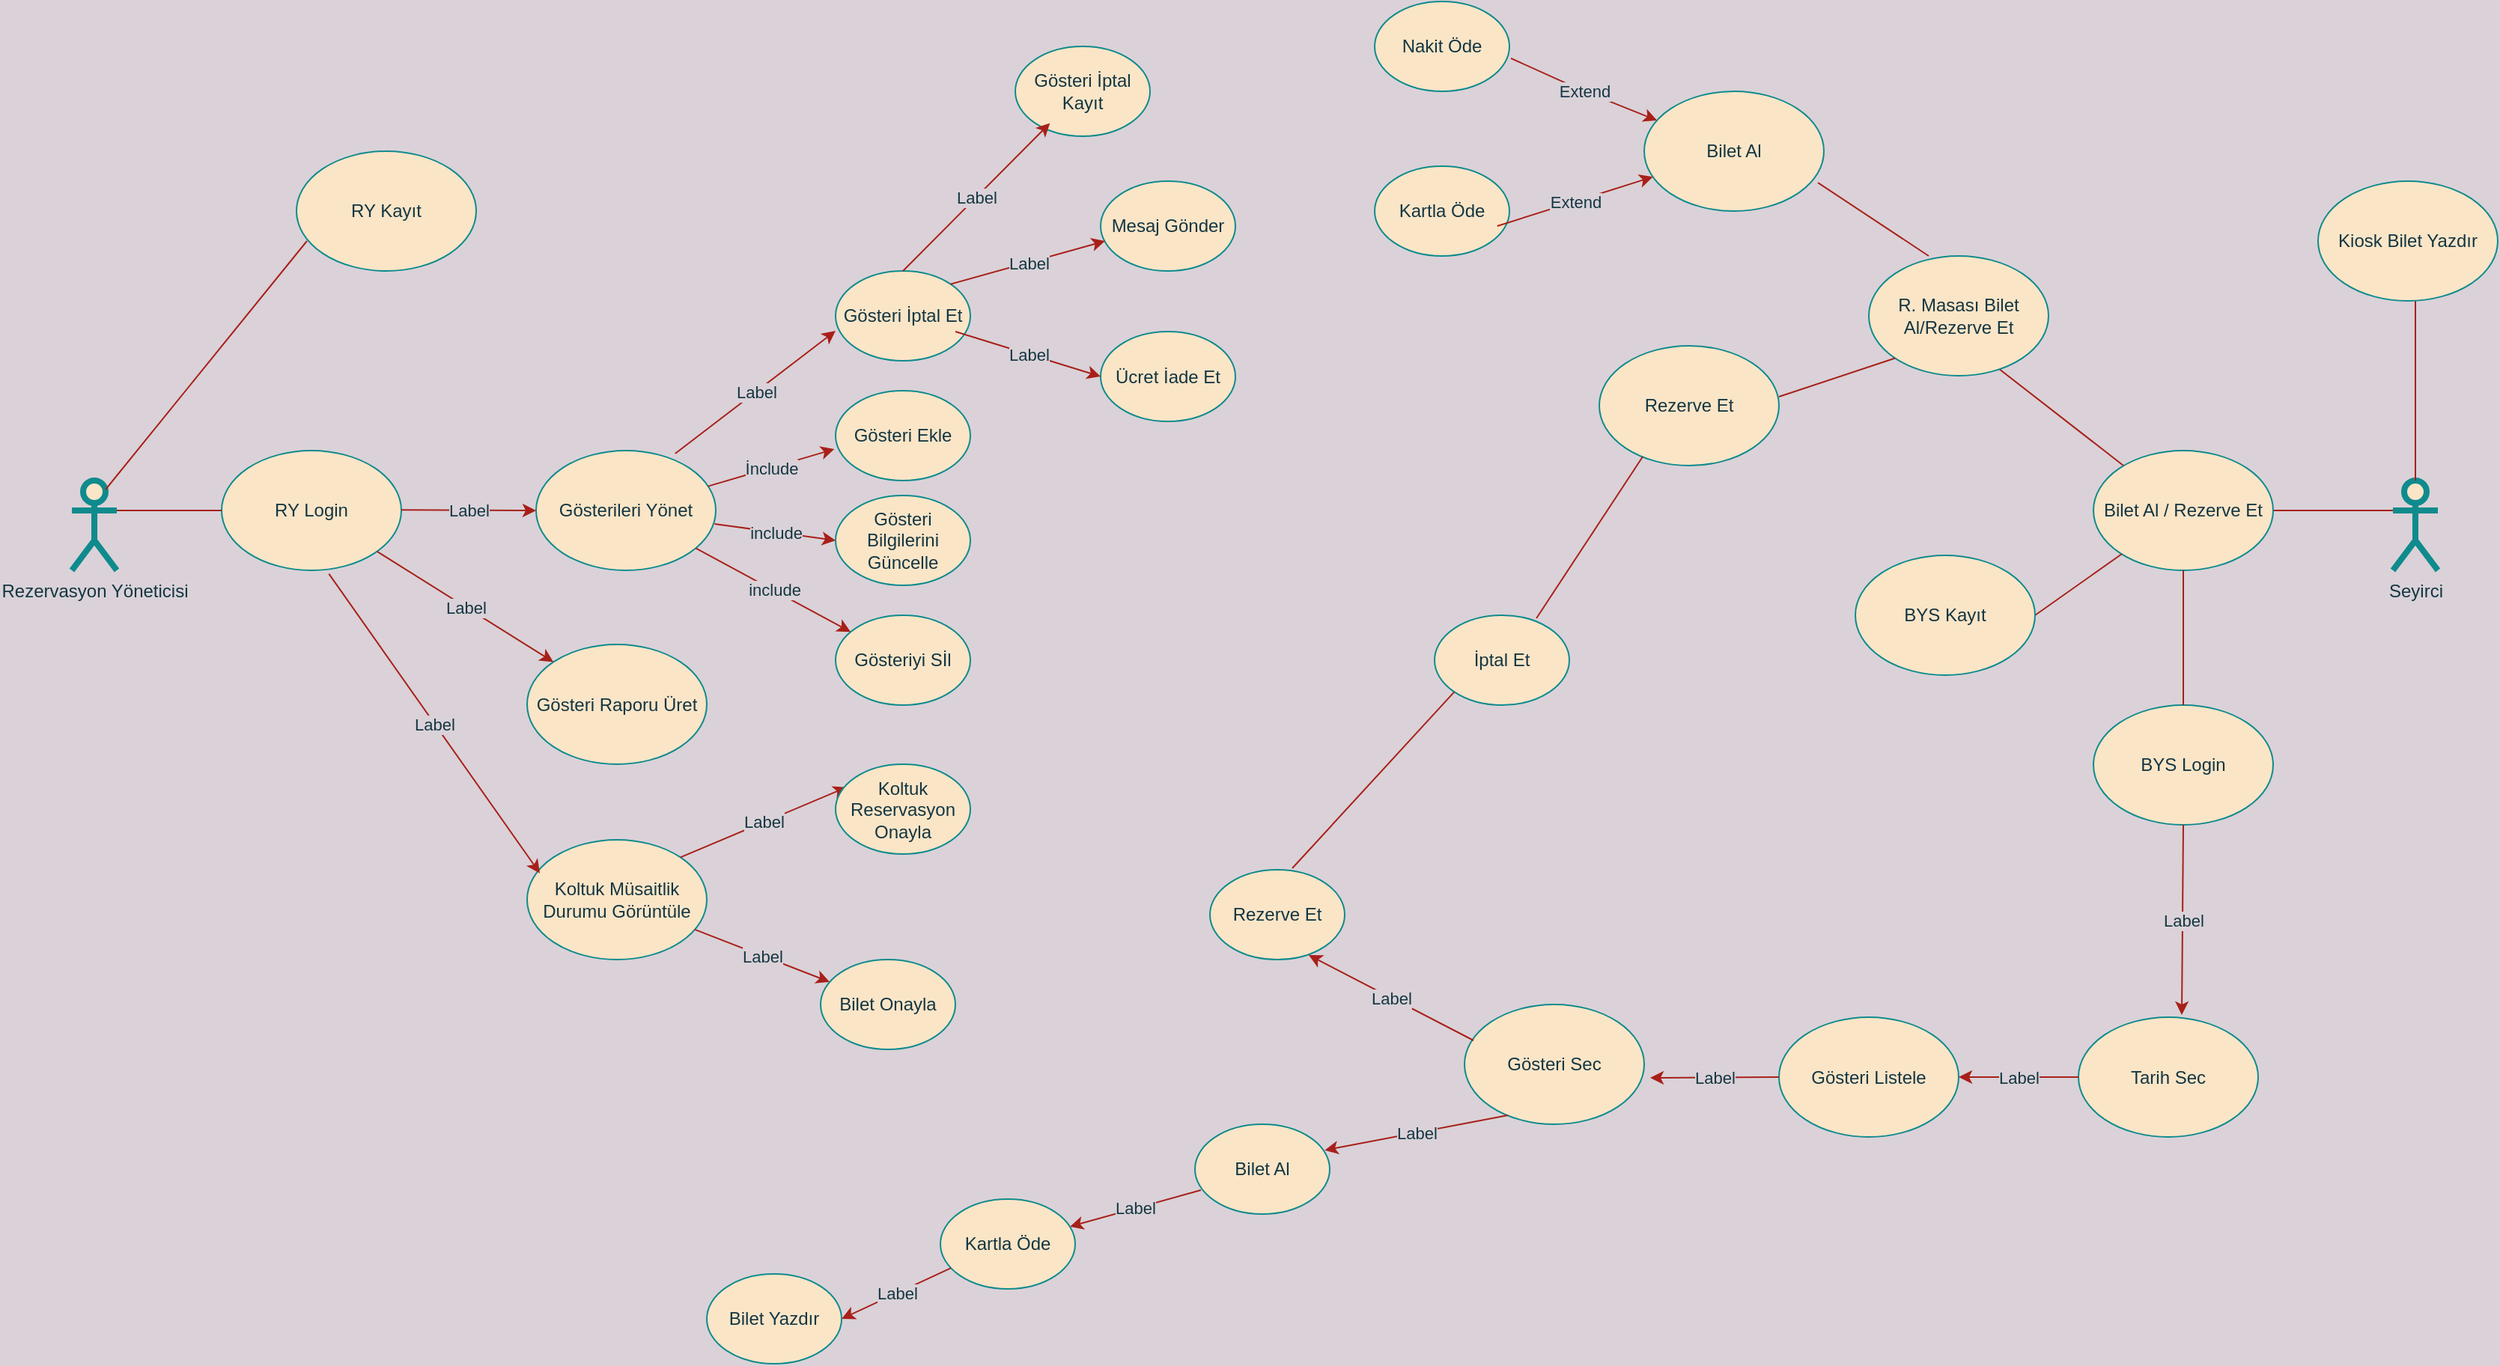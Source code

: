 <mxfile version="13.10.9" type="github">
  <diagram id="5KP6Ix1Ujum4DQlMS5nm" name="Page-1">
    <mxGraphModel dx="1422" dy="763" grid="1" gridSize="10" guides="1" tooltips="1" connect="1" arrows="1" fold="1" page="1" pageScale="1" pageWidth="827" pageHeight="1169" background="#DAD2D8" math="0" shadow="0">
      <root>
        <mxCell id="0" />
        <mxCell id="1" parent="0" />
        <mxCell id="PZJnfvKLTV9S15hEJAEC-1" value="&lt;div&gt;Rezervasyon Yöneticisi&lt;/div&gt;&lt;div&gt;&lt;br&gt;&lt;/div&gt;" style="shape=umlActor;verticalLabelPosition=bottom;verticalAlign=top;html=1;outlineConnect=0;strokeWidth=4;fillColor=#FAE5C7;strokeColor=#0F8B8D;fontColor=#143642;" parent="1" vertex="1">
          <mxGeometry x="50" y="380" width="30" height="60" as="geometry" />
        </mxCell>
        <mxCell id="PZJnfvKLTV9S15hEJAEC-5" value="RY Kayıt" style="ellipse;whiteSpace=wrap;html=1;fillColor=#FAE5C7;strokeColor=#0F8B8D;fontColor=#143642;" parent="1" vertex="1">
          <mxGeometry x="200" y="160" width="120" height="80" as="geometry" />
        </mxCell>
        <mxCell id="PZJnfvKLTV9S15hEJAEC-6" value="RY Login" style="ellipse;whiteSpace=wrap;html=1;fillColor=#FAE5C7;strokeColor=#0F8B8D;fontColor=#143642;" parent="1" vertex="1">
          <mxGeometry x="150" y="360" width="120" height="80" as="geometry" />
        </mxCell>
        <mxCell id="PZJnfvKLTV9S15hEJAEC-7" value="" style="endArrow=none;html=1;entryX=0.058;entryY=0.75;entryDx=0;entryDy=0;entryPerimeter=0;exitX=0.75;exitY=0.1;exitDx=0;exitDy=0;exitPerimeter=0;labelBackgroundColor=#DAD2D8;strokeColor=#A8201A;fontColor=#143642;" parent="1" source="PZJnfvKLTV9S15hEJAEC-1" target="PZJnfvKLTV9S15hEJAEC-5" edge="1">
          <mxGeometry width="50" height="50" relative="1" as="geometry">
            <mxPoint x="90" y="380" as="sourcePoint" />
            <mxPoint x="140" y="330" as="targetPoint" />
          </mxGeometry>
        </mxCell>
        <mxCell id="PZJnfvKLTV9S15hEJAEC-10" value="Gösterileri Yönet" style="ellipse;whiteSpace=wrap;html=1;fillColor=#FAE5C7;strokeColor=#0F8B8D;fontColor=#143642;" parent="1" vertex="1">
          <mxGeometry x="360" y="360" width="120" height="80" as="geometry" />
        </mxCell>
        <mxCell id="PZJnfvKLTV9S15hEJAEC-12" value="Gösteri Ekle" style="ellipse;whiteSpace=wrap;html=1;fillColor=#FAE5C7;strokeColor=#0F8B8D;fontColor=#143642;" parent="1" vertex="1">
          <mxGeometry x="560" y="320" width="90" height="60" as="geometry" />
        </mxCell>
        <mxCell id="PZJnfvKLTV9S15hEJAEC-13" value="Gösteri Bilgilerini Güncelle" style="ellipse;whiteSpace=wrap;html=1;fillColor=#FAE5C7;strokeColor=#0F8B8D;fontColor=#143642;" parent="1" vertex="1">
          <mxGeometry x="560" y="390" width="90" height="60" as="geometry" />
        </mxCell>
        <mxCell id="PZJnfvKLTV9S15hEJAEC-14" value="Gösteriyi Sİl" style="ellipse;whiteSpace=wrap;html=1;fillColor=#FAE5C7;strokeColor=#0F8B8D;fontColor=#143642;" parent="1" vertex="1">
          <mxGeometry x="560" y="470" width="90" height="60" as="geometry" />
        </mxCell>
        <mxCell id="PZJnfvKLTV9S15hEJAEC-19" value="Gösteri Raporu Üret" style="ellipse;whiteSpace=wrap;html=1;fillColor=#FAE5C7;strokeColor=#0F8B8D;fontColor=#143642;" parent="1" vertex="1">
          <mxGeometry x="354" y="489.5" width="120" height="80" as="geometry" />
        </mxCell>
        <mxCell id="VGsMBg79oWYqIB5AP5ty-1" value="Koltuk Müsaitlik Durumu Görüntüle" style="ellipse;whiteSpace=wrap;html=1;fillColor=#FAE5C7;strokeColor=#0F8B8D;fontColor=#143642;" parent="1" vertex="1">
          <mxGeometry x="354" y="620" width="120" height="80" as="geometry" />
        </mxCell>
        <mxCell id="VGsMBg79oWYqIB5AP5ty-5" value="Bilet Onayla" style="ellipse;whiteSpace=wrap;html=1;fillColor=#FAE5C7;strokeColor=#0F8B8D;fontColor=#143642;" parent="1" vertex="1">
          <mxGeometry x="550" y="700" width="90" height="60" as="geometry" />
        </mxCell>
        <mxCell id="VGsMBg79oWYqIB5AP5ty-14" value="" style="endArrow=classic;html=1;labelBackgroundColor=#DAD2D8;strokeColor=#A8201A;fontColor=#143642;" parent="1" source="PZJnfvKLTV9S15hEJAEC-10" target="PZJnfvKLTV9S15hEJAEC-14" edge="1">
          <mxGeometry relative="1" as="geometry">
            <mxPoint x="310" y="510" as="sourcePoint" />
            <mxPoint x="410" y="510" as="targetPoint" />
          </mxGeometry>
        </mxCell>
        <mxCell id="VGsMBg79oWYqIB5AP5ty-15" value="include" style="edgeLabel;resizable=0;html=1;align=center;verticalAlign=middle;labelBackgroundColor=#DAD2D8;fontColor=#143642;" parent="VGsMBg79oWYqIB5AP5ty-14" connectable="0" vertex="1">
          <mxGeometry relative="1" as="geometry" />
        </mxCell>
        <mxCell id="VGsMBg79oWYqIB5AP5ty-16" value="" style="endArrow=classic;html=1;entryX=0;entryY=0.5;entryDx=0;entryDy=0;exitX=0.993;exitY=0.612;exitDx=0;exitDy=0;exitPerimeter=0;labelBackgroundColor=#DAD2D8;strokeColor=#A8201A;fontColor=#143642;" parent="1" source="PZJnfvKLTV9S15hEJAEC-10" target="PZJnfvKLTV9S15hEJAEC-13" edge="1">
          <mxGeometry relative="1" as="geometry">
            <mxPoint x="310" y="420" as="sourcePoint" />
            <mxPoint x="410" y="420" as="targetPoint" />
          </mxGeometry>
        </mxCell>
        <mxCell id="VGsMBg79oWYqIB5AP5ty-17" value="include" style="edgeLabel;resizable=0;html=1;align=center;verticalAlign=middle;labelBackgroundColor=#DAD2D8;fontColor=#143642;" parent="VGsMBg79oWYqIB5AP5ty-16" connectable="0" vertex="1">
          <mxGeometry relative="1" as="geometry" />
        </mxCell>
        <mxCell id="VGsMBg79oWYqIB5AP5ty-18" value="" style="endArrow=classic;html=1;entryX=-0.009;entryY=0.65;entryDx=0;entryDy=0;entryPerimeter=0;labelBackgroundColor=#DAD2D8;strokeColor=#A8201A;fontColor=#143642;" parent="1" source="PZJnfvKLTV9S15hEJAEC-10" target="PZJnfvKLTV9S15hEJAEC-12" edge="1">
          <mxGeometry relative="1" as="geometry">
            <mxPoint x="320" y="370" as="sourcePoint" />
            <mxPoint x="420" y="370" as="targetPoint" />
          </mxGeometry>
        </mxCell>
        <mxCell id="VGsMBg79oWYqIB5AP5ty-19" value="İnclude" style="edgeLabel;resizable=0;html=1;align=center;verticalAlign=middle;labelBackgroundColor=#DAD2D8;fontColor=#143642;" parent="VGsMBg79oWYqIB5AP5ty-18" connectable="0" vertex="1">
          <mxGeometry relative="1" as="geometry" />
        </mxCell>
        <mxCell id="VGsMBg79oWYqIB5AP5ty-22" value="" style="endArrow=classic;html=1;labelBackgroundColor=#DAD2D8;strokeColor=#A8201A;fontColor=#143642;" parent="1" source="VGsMBg79oWYqIB5AP5ty-1" target="VGsMBg79oWYqIB5AP5ty-5" edge="1">
          <mxGeometry relative="1" as="geometry">
            <mxPoint x="484" y="670" as="sourcePoint" />
            <mxPoint x="584" y="670" as="targetPoint" />
          </mxGeometry>
        </mxCell>
        <mxCell id="VGsMBg79oWYqIB5AP5ty-23" value="Label" style="edgeLabel;resizable=0;html=1;align=center;verticalAlign=middle;labelBackgroundColor=#DAD2D8;fontColor=#143642;" parent="VGsMBg79oWYqIB5AP5ty-22" connectable="0" vertex="1">
          <mxGeometry relative="1" as="geometry" />
        </mxCell>
        <mxCell id="VGsMBg79oWYqIB5AP5ty-29" value="Seyirci" style="shape=umlActor;verticalLabelPosition=bottom;verticalAlign=top;html=1;outlineConnect=0;strokeWidth=4;fillColor=#FAE5C7;strokeColor=#0F8B8D;fontColor=#143642;" parent="1" vertex="1">
          <mxGeometry x="1600" y="380" width="30" height="60" as="geometry" />
        </mxCell>
        <mxCell id="VGsMBg79oWYqIB5AP5ty-31" value="" style="endArrow=none;html=1;exitX=1;exitY=0.333;exitDx=0;exitDy=0;exitPerimeter=0;entryX=0;entryY=0.5;entryDx=0;entryDy=0;labelBackgroundColor=#DAD2D8;strokeColor=#A8201A;fontColor=#143642;" parent="1" source="PZJnfvKLTV9S15hEJAEC-1" target="PZJnfvKLTV9S15hEJAEC-6" edge="1">
          <mxGeometry width="50" height="50" relative="1" as="geometry">
            <mxPoint x="100" y="445" as="sourcePoint" />
            <mxPoint x="150" y="395" as="targetPoint" />
          </mxGeometry>
        </mxCell>
        <mxCell id="VGsMBg79oWYqIB5AP5ty-33" value="" style="endArrow=classic;html=1;entryX=0.083;entryY=0.256;entryDx=0;entryDy=0;entryPerimeter=0;exitX=1;exitY=0;exitDx=0;exitDy=0;labelBackgroundColor=#DAD2D8;strokeColor=#A8201A;fontColor=#143642;" parent="1" source="VGsMBg79oWYqIB5AP5ty-1" target="VGsMBg79oWYqIB5AP5ty-35" edge="1">
          <mxGeometry relative="1" as="geometry">
            <mxPoint x="320" y="560" as="sourcePoint" />
            <mxPoint x="420" y="560" as="targetPoint" />
          </mxGeometry>
        </mxCell>
        <mxCell id="VGsMBg79oWYqIB5AP5ty-34" value="Label" style="edgeLabel;resizable=0;html=1;align=center;verticalAlign=middle;labelBackgroundColor=#DAD2D8;fontColor=#143642;" parent="VGsMBg79oWYqIB5AP5ty-33" connectable="0" vertex="1">
          <mxGeometry relative="1" as="geometry" />
        </mxCell>
        <mxCell id="VGsMBg79oWYqIB5AP5ty-35" value="Koltuk Reservasyon Onayla" style="ellipse;whiteSpace=wrap;html=1;fillColor=#FAE5C7;strokeColor=#0F8B8D;fontColor=#143642;" parent="1" vertex="1">
          <mxGeometry x="560" y="569.5" width="90" height="60" as="geometry" />
        </mxCell>
        <mxCell id="VGsMBg79oWYqIB5AP5ty-36" value="" style="endArrow=classic;html=1;entryX=0;entryY=0.5;entryDx=0;entryDy=0;labelBackgroundColor=#DAD2D8;strokeColor=#A8201A;fontColor=#143642;" parent="1" target="PZJnfvKLTV9S15hEJAEC-10" edge="1">
          <mxGeometry relative="1" as="geometry">
            <mxPoint x="270" y="399.58" as="sourcePoint" />
            <mxPoint x="340" y="400" as="targetPoint" />
          </mxGeometry>
        </mxCell>
        <mxCell id="VGsMBg79oWYqIB5AP5ty-37" value="Label" style="edgeLabel;resizable=0;html=1;align=center;verticalAlign=middle;labelBackgroundColor=#DAD2D8;fontColor=#143642;" parent="VGsMBg79oWYqIB5AP5ty-36" connectable="0" vertex="1">
          <mxGeometry relative="1" as="geometry" />
        </mxCell>
        <mxCell id="VGsMBg79oWYqIB5AP5ty-39" value="" style="endArrow=classic;html=1;entryX=0;entryY=0;entryDx=0;entryDy=0;labelBackgroundColor=#DAD2D8;strokeColor=#A8201A;fontColor=#143642;" parent="1" source="PZJnfvKLTV9S15hEJAEC-6" target="PZJnfvKLTV9S15hEJAEC-19" edge="1">
          <mxGeometry relative="1" as="geometry">
            <mxPoint x="310" y="510" as="sourcePoint" />
            <mxPoint x="410" y="510" as="targetPoint" />
          </mxGeometry>
        </mxCell>
        <mxCell id="VGsMBg79oWYqIB5AP5ty-40" value="Label" style="edgeLabel;resizable=0;html=1;align=center;verticalAlign=middle;labelBackgroundColor=#DAD2D8;fontColor=#143642;" parent="VGsMBg79oWYqIB5AP5ty-39" connectable="0" vertex="1">
          <mxGeometry relative="1" as="geometry" />
        </mxCell>
        <mxCell id="VGsMBg79oWYqIB5AP5ty-41" value="" style="endArrow=classic;html=1;exitX=0.597;exitY=1.029;exitDx=0;exitDy=0;exitPerimeter=0;entryX=0.071;entryY=0.279;entryDx=0;entryDy=0;entryPerimeter=0;labelBackgroundColor=#DAD2D8;strokeColor=#A8201A;fontColor=#143642;" parent="1" source="PZJnfvKLTV9S15hEJAEC-6" target="VGsMBg79oWYqIB5AP5ty-1" edge="1">
          <mxGeometry relative="1" as="geometry">
            <mxPoint x="310" y="510" as="sourcePoint" />
            <mxPoint x="410" y="510" as="targetPoint" />
          </mxGeometry>
        </mxCell>
        <mxCell id="VGsMBg79oWYqIB5AP5ty-42" value="Label" style="edgeLabel;resizable=0;html=1;align=center;verticalAlign=middle;labelBackgroundColor=#DAD2D8;fontColor=#143642;" parent="VGsMBg79oWYqIB5AP5ty-41" connectable="0" vertex="1">
          <mxGeometry relative="1" as="geometry" />
        </mxCell>
        <mxCell id="VGsMBg79oWYqIB5AP5ty-61" value="Gösteri Sec" style="ellipse;whiteSpace=wrap;html=1;fillColor=#FAE5C7;strokeColor=#0F8B8D;fontColor=#143642;" parent="1" vertex="1">
          <mxGeometry x="980" y="730" width="120" height="80" as="geometry" />
        </mxCell>
        <mxCell id="VGsMBg79oWYqIB5AP5ty-62" value="Rezerve Et" style="ellipse;whiteSpace=wrap;html=1;fillColor=#FAE5C7;strokeColor=#0F8B8D;fontColor=#143642;" parent="1" vertex="1">
          <mxGeometry x="810" y="640" width="90" height="60" as="geometry" />
        </mxCell>
        <mxCell id="VGsMBg79oWYqIB5AP5ty-63" value="Bilet Al" style="ellipse;whiteSpace=wrap;html=1;fillColor=#FAE5C7;strokeColor=#0F8B8D;fontColor=#143642;" parent="1" vertex="1">
          <mxGeometry x="800" y="810" width="90" height="60" as="geometry" />
        </mxCell>
        <mxCell id="VGsMBg79oWYqIB5AP5ty-66" value="Tarih Sec" style="ellipse;whiteSpace=wrap;html=1;fillColor=#FAE5C7;strokeColor=#0F8B8D;fontColor=#143642;" parent="1" vertex="1">
          <mxGeometry x="1390" y="738.5" width="120" height="80" as="geometry" />
        </mxCell>
        <mxCell id="VGsMBg79oWYqIB5AP5ty-67" value="Gösteri Listele" style="ellipse;whiteSpace=wrap;html=1;fillColor=#FAE5C7;strokeColor=#0F8B8D;fontColor=#143642;" parent="1" vertex="1">
          <mxGeometry x="1190" y="738.5" width="120" height="80" as="geometry" />
        </mxCell>
        <mxCell id="VGsMBg79oWYqIB5AP5ty-69" value="" style="endArrow=classic;html=1;exitX=0;exitY=0.5;exitDx=0;exitDy=0;entryX=1;entryY=0.5;entryDx=0;entryDy=0;labelBackgroundColor=#DAD2D8;strokeColor=#A8201A;fontColor=#143642;" parent="1" source="VGsMBg79oWYqIB5AP5ty-66" target="VGsMBg79oWYqIB5AP5ty-67" edge="1">
          <mxGeometry relative="1" as="geometry">
            <mxPoint x="990" y="683.5" as="sourcePoint" />
            <mxPoint x="1090" y="683.5" as="targetPoint" />
          </mxGeometry>
        </mxCell>
        <mxCell id="VGsMBg79oWYqIB5AP5ty-70" value="Label" style="edgeLabel;resizable=0;html=1;align=center;verticalAlign=middle;labelBackgroundColor=#DAD2D8;fontColor=#143642;" parent="VGsMBg79oWYqIB5AP5ty-69" connectable="0" vertex="1">
          <mxGeometry relative="1" as="geometry" />
        </mxCell>
        <mxCell id="VGsMBg79oWYqIB5AP5ty-71" value="" style="endArrow=classic;html=1;exitX=0;exitY=0.5;exitDx=0;exitDy=0;labelBackgroundColor=#DAD2D8;strokeColor=#A8201A;fontColor=#143642;" parent="1" source="VGsMBg79oWYqIB5AP5ty-67" edge="1">
          <mxGeometry relative="1" as="geometry">
            <mxPoint x="990" y="683.5" as="sourcePoint" />
            <mxPoint x="1104" y="779" as="targetPoint" />
          </mxGeometry>
        </mxCell>
        <mxCell id="VGsMBg79oWYqIB5AP5ty-72" value="Label" style="edgeLabel;resizable=0;html=1;align=center;verticalAlign=middle;labelBackgroundColor=#DAD2D8;fontColor=#143642;" parent="VGsMBg79oWYqIB5AP5ty-71" connectable="0" vertex="1">
          <mxGeometry relative="1" as="geometry" />
        </mxCell>
        <mxCell id="VGsMBg79oWYqIB5AP5ty-73" value="" style="endArrow=classic;html=1;exitX=0.05;exitY=0.3;exitDx=0;exitDy=0;exitPerimeter=0;entryX=0.733;entryY=0.95;entryDx=0;entryDy=0;entryPerimeter=0;labelBackgroundColor=#DAD2D8;strokeColor=#A8201A;fontColor=#143642;" parent="1" source="VGsMBg79oWYqIB5AP5ty-61" target="VGsMBg79oWYqIB5AP5ty-62" edge="1">
          <mxGeometry relative="1" as="geometry">
            <mxPoint x="805.88" y="751.66" as="sourcePoint" />
            <mxPoint x="744.98" y="690" as="targetPoint" />
          </mxGeometry>
        </mxCell>
        <mxCell id="VGsMBg79oWYqIB5AP5ty-74" value="Label" style="edgeLabel;resizable=0;html=1;align=center;verticalAlign=middle;labelBackgroundColor=#DAD2D8;fontColor=#143642;" parent="VGsMBg79oWYqIB5AP5ty-73" connectable="0" vertex="1">
          <mxGeometry relative="1" as="geometry" />
        </mxCell>
        <mxCell id="VGsMBg79oWYqIB5AP5ty-75" value="" style="endArrow=classic;html=1;exitX=0.242;exitY=0.925;exitDx=0;exitDy=0;exitPerimeter=0;entryX=0.963;entryY=0.289;entryDx=0;entryDy=0;entryPerimeter=0;labelBackgroundColor=#DAD2D8;strokeColor=#A8201A;fontColor=#143642;" parent="1" source="VGsMBg79oWYqIB5AP5ty-61" target="VGsMBg79oWYqIB5AP5ty-63" edge="1">
          <mxGeometry relative="1" as="geometry">
            <mxPoint x="826.64" y="808.3" as="sourcePoint" />
            <mxPoint x="870" y="713.5" as="targetPoint" />
          </mxGeometry>
        </mxCell>
        <mxCell id="VGsMBg79oWYqIB5AP5ty-76" value="Label" style="edgeLabel;resizable=0;html=1;align=center;verticalAlign=middle;labelBackgroundColor=#DAD2D8;fontColor=#143642;" parent="VGsMBg79oWYqIB5AP5ty-75" connectable="0" vertex="1">
          <mxGeometry relative="1" as="geometry" />
        </mxCell>
        <mxCell id="XU9Ksy9cB-Oi5Grs_kAj-3" value="Mesaj Gönder" style="ellipse;whiteSpace=wrap;html=1;fillColor=#FAE5C7;strokeColor=#0F8B8D;fontColor=#143642;" vertex="1" parent="1">
          <mxGeometry x="737" y="180" width="90" height="60" as="geometry" />
        </mxCell>
        <mxCell id="XU9Ksy9cB-Oi5Grs_kAj-4" value="Ücret İade Et" style="ellipse;whiteSpace=wrap;html=1;fillColor=#FAE5C7;strokeColor=#0F8B8D;fontColor=#143642;" vertex="1" parent="1">
          <mxGeometry x="737" y="280.5" width="90" height="60" as="geometry" />
        </mxCell>
        <mxCell id="XU9Ksy9cB-Oi5Grs_kAj-7" value="Gösteri İptal Et" style="ellipse;whiteSpace=wrap;html=1;fillColor=#FAE5C7;strokeColor=#0F8B8D;fontColor=#143642;" vertex="1" parent="1">
          <mxGeometry x="560" y="240" width="90" height="60" as="geometry" />
        </mxCell>
        <mxCell id="XU9Ksy9cB-Oi5Grs_kAj-8" value="" style="endArrow=classic;html=1;exitX=0.774;exitY=0.025;exitDx=0;exitDy=0;exitPerimeter=0;labelBackgroundColor=#DAD2D8;strokeColor=#A8201A;fontColor=#143642;" edge="1" parent="1" source="PZJnfvKLTV9S15hEJAEC-10">
          <mxGeometry relative="1" as="geometry">
            <mxPoint x="480" y="270.0" as="sourcePoint" />
            <mxPoint x="560" y="280" as="targetPoint" />
          </mxGeometry>
        </mxCell>
        <mxCell id="XU9Ksy9cB-Oi5Grs_kAj-9" value="Label" style="edgeLabel;resizable=0;html=1;align=center;verticalAlign=middle;labelBackgroundColor=#DAD2D8;fontColor=#143642;" connectable="0" vertex="1" parent="XU9Ksy9cB-Oi5Grs_kAj-8">
          <mxGeometry relative="1" as="geometry" />
        </mxCell>
        <mxCell id="XU9Ksy9cB-Oi5Grs_kAj-10" value="" style="endArrow=classic;html=1;entryX=0;entryY=0.5;entryDx=0;entryDy=0;labelBackgroundColor=#DAD2D8;strokeColor=#A8201A;fontColor=#143642;" edge="1" parent="1" target="XU9Ksy9cB-Oi5Grs_kAj-4">
          <mxGeometry relative="1" as="geometry">
            <mxPoint x="640" y="280.5" as="sourcePoint" />
            <mxPoint x="730.0" y="280.92" as="targetPoint" />
          </mxGeometry>
        </mxCell>
        <mxCell id="XU9Ksy9cB-Oi5Grs_kAj-11" value="Label" style="edgeLabel;resizable=0;html=1;align=center;verticalAlign=middle;labelBackgroundColor=#DAD2D8;fontColor=#143642;" connectable="0" vertex="1" parent="XU9Ksy9cB-Oi5Grs_kAj-10">
          <mxGeometry relative="1" as="geometry" />
        </mxCell>
        <mxCell id="XU9Ksy9cB-Oi5Grs_kAj-12" value="" style="endArrow=classic;html=1;exitX=1;exitY=0;exitDx=0;exitDy=0;labelBackgroundColor=#DAD2D8;strokeColor=#A8201A;fontColor=#143642;" edge="1" parent="1" source="XU9Ksy9cB-Oi5Grs_kAj-7">
          <mxGeometry relative="1" as="geometry">
            <mxPoint x="650" y="220.5" as="sourcePoint" />
            <mxPoint x="740" y="220" as="targetPoint" />
          </mxGeometry>
        </mxCell>
        <mxCell id="XU9Ksy9cB-Oi5Grs_kAj-13" value="Label" style="edgeLabel;resizable=0;html=1;align=center;verticalAlign=middle;labelBackgroundColor=#DAD2D8;fontColor=#143642;" connectable="0" vertex="1" parent="XU9Ksy9cB-Oi5Grs_kAj-12">
          <mxGeometry relative="1" as="geometry" />
        </mxCell>
        <mxCell id="XU9Ksy9cB-Oi5Grs_kAj-18" value="" style="endArrow=none;html=1;labelBackgroundColor=#DAD2D8;strokeColor=#A8201A;fontColor=#143642;" edge="1" parent="1">
          <mxGeometry width="50" height="50" relative="1" as="geometry">
            <mxPoint x="1510" y="400" as="sourcePoint" />
            <mxPoint x="1600" y="400" as="targetPoint" />
          </mxGeometry>
        </mxCell>
        <mxCell id="XU9Ksy9cB-Oi5Grs_kAj-19" value="Bilet Al / Rezerve Et" style="ellipse;whiteSpace=wrap;html=1;fillColor=#FAE5C7;strokeColor=#0F8B8D;fontColor=#143642;" vertex="1" parent="1">
          <mxGeometry x="1400" y="360" width="120" height="80" as="geometry" />
        </mxCell>
        <mxCell id="XU9Ksy9cB-Oi5Grs_kAj-20" value="" style="endArrow=none;html=1;labelBackgroundColor=#DAD2D8;strokeColor=#A8201A;fontColor=#143642;" edge="1" parent="1">
          <mxGeometry width="50" height="50" relative="1" as="geometry">
            <mxPoint x="1330" y="300" as="sourcePoint" />
            <mxPoint x="1420" y="370" as="targetPoint" />
          </mxGeometry>
        </mxCell>
        <mxCell id="XU9Ksy9cB-Oi5Grs_kAj-21" value="" style="endArrow=none;html=1;exitX=0.967;exitY=0.763;exitDx=0;exitDy=0;exitPerimeter=0;labelBackgroundColor=#DAD2D8;strokeColor=#A8201A;fontColor=#143642;" edge="1" parent="1" source="XU9Ksy9cB-Oi5Grs_kAj-27">
          <mxGeometry width="50" height="50" relative="1" as="geometry">
            <mxPoint x="1210" y="170" as="sourcePoint" />
            <mxPoint x="1290" y="230" as="targetPoint" />
          </mxGeometry>
        </mxCell>
        <mxCell id="XU9Ksy9cB-Oi5Grs_kAj-22" value="" style="endArrow=none;html=1;exitX=1;exitY=0.5;exitDx=0;exitDy=0;labelBackgroundColor=#DAD2D8;strokeColor=#A8201A;fontColor=#143642;" edge="1" parent="1" source="XU9Ksy9cB-Oi5Grs_kAj-37" target="XU9Ksy9cB-Oi5Grs_kAj-19">
          <mxGeometry width="50" height="50" relative="1" as="geometry">
            <mxPoint x="1330" y="510" as="sourcePoint" />
            <mxPoint x="1430" y="480" as="targetPoint" />
          </mxGeometry>
        </mxCell>
        <mxCell id="XU9Ksy9cB-Oi5Grs_kAj-23" value="R. Masası Bilet Al/Rezerve Et" style="ellipse;whiteSpace=wrap;html=1;fillColor=#FAE5C7;strokeColor=#0F8B8D;fontColor=#143642;" vertex="1" parent="1">
          <mxGeometry x="1250" y="230" width="120" height="80" as="geometry" />
        </mxCell>
        <mxCell id="XU9Ksy9cB-Oi5Grs_kAj-25" value="" style="endArrow=none;html=1;entryX=0;entryY=1;entryDx=0;entryDy=0;exitX=1;exitY=0.425;exitDx=0;exitDy=0;exitPerimeter=0;labelBackgroundColor=#DAD2D8;strokeColor=#A8201A;fontColor=#143642;" edge="1" parent="1" source="XU9Ksy9cB-Oi5Grs_kAj-26" target="XU9Ksy9cB-Oi5Grs_kAj-23">
          <mxGeometry width="50" height="50" relative="1" as="geometry">
            <mxPoint x="1170" y="350" as="sourcePoint" />
            <mxPoint x="1258" y="300" as="targetPoint" />
          </mxGeometry>
        </mxCell>
        <mxCell id="XU9Ksy9cB-Oi5Grs_kAj-26" value="Rezerve Et" style="ellipse;whiteSpace=wrap;html=1;fillColor=#FAE5C7;strokeColor=#0F8B8D;fontColor=#143642;" vertex="1" parent="1">
          <mxGeometry x="1070" y="290" width="120" height="80" as="geometry" />
        </mxCell>
        <mxCell id="XU9Ksy9cB-Oi5Grs_kAj-27" value="Bilet Al" style="ellipse;whiteSpace=wrap;html=1;fillColor=#FAE5C7;strokeColor=#0F8B8D;fontColor=#143642;" vertex="1" parent="1">
          <mxGeometry x="1100" y="120" width="120" height="80" as="geometry" />
        </mxCell>
        <mxCell id="XU9Ksy9cB-Oi5Grs_kAj-33" value="Nakit Öde" style="ellipse;whiteSpace=wrap;html=1;fillColor=#FAE5C7;strokeColor=#0F8B8D;fontColor=#143642;" vertex="1" parent="1">
          <mxGeometry x="920" y="60" width="90" height="60" as="geometry" />
        </mxCell>
        <mxCell id="XU9Ksy9cB-Oi5Grs_kAj-34" value="Kartla Öde" style="ellipse;whiteSpace=wrap;html=1;fillColor=#FAE5C7;strokeColor=#0F8B8D;fontColor=#143642;" vertex="1" parent="1">
          <mxGeometry x="920" y="170" width="90" height="60" as="geometry" />
        </mxCell>
        <mxCell id="XU9Ksy9cB-Oi5Grs_kAj-37" value="BYS Kayıt" style="ellipse;whiteSpace=wrap;html=1;fillColor=#FAE5C7;strokeColor=#0F8B8D;fontColor=#143642;" vertex="1" parent="1">
          <mxGeometry x="1241" y="430" width="120" height="80" as="geometry" />
        </mxCell>
        <mxCell id="XU9Ksy9cB-Oi5Grs_kAj-38" value="BYS Login" style="ellipse;whiteSpace=wrap;html=1;fillColor=#FAE5C7;strokeColor=#0F8B8D;fontColor=#143642;" vertex="1" parent="1">
          <mxGeometry x="1400" y="530" width="120" height="80" as="geometry" />
        </mxCell>
        <mxCell id="XU9Ksy9cB-Oi5Grs_kAj-39" value="" style="endArrow=none;html=1;entryX=0.5;entryY=1;entryDx=0;entryDy=0;labelBackgroundColor=#DAD2D8;strokeColor=#A8201A;fontColor=#143642;" edge="1" parent="1" source="XU9Ksy9cB-Oi5Grs_kAj-38" target="XU9Ksy9cB-Oi5Grs_kAj-19">
          <mxGeometry width="50" height="50" relative="1" as="geometry">
            <mxPoint x="1360" y="500" as="sourcePoint" />
            <mxPoint x="1469.04" y="476" as="targetPoint" />
          </mxGeometry>
        </mxCell>
        <mxCell id="XU9Ksy9cB-Oi5Grs_kAj-40" value="" style="endArrow=classic;html=1;exitX=0.5;exitY=1;exitDx=0;exitDy=0;entryX=0.575;entryY=-0.019;entryDx=0;entryDy=0;entryPerimeter=0;labelBackgroundColor=#DAD2D8;strokeColor=#A8201A;fontColor=#143642;" edge="1" parent="1" source="XU9Ksy9cB-Oi5Grs_kAj-38" target="VGsMBg79oWYqIB5AP5ty-66">
          <mxGeometry relative="1" as="geometry">
            <mxPoint x="1000" y="630" as="sourcePoint" />
            <mxPoint x="1100" y="630" as="targetPoint" />
          </mxGeometry>
        </mxCell>
        <mxCell id="XU9Ksy9cB-Oi5Grs_kAj-41" value="Label" style="edgeLabel;resizable=0;html=1;align=center;verticalAlign=middle;labelBackgroundColor=#DAD2D8;fontColor=#143642;" connectable="0" vertex="1" parent="XU9Ksy9cB-Oi5Grs_kAj-40">
          <mxGeometry relative="1" as="geometry" />
        </mxCell>
        <mxCell id="XU9Ksy9cB-Oi5Grs_kAj-46" value="" style="endArrow=classic;html=1;exitX=1.011;exitY=0.633;exitDx=0;exitDy=0;exitPerimeter=0;labelBackgroundColor=#DAD2D8;strokeColor=#A8201A;fontColor=#143642;" edge="1" parent="1" source="XU9Ksy9cB-Oi5Grs_kAj-33" target="XU9Ksy9cB-Oi5Grs_kAj-27">
          <mxGeometry relative="1" as="geometry">
            <mxPoint x="1000" y="360" as="sourcePoint" />
            <mxPoint x="1100" y="360" as="targetPoint" />
            <Array as="points">
              <mxPoint x="1060" y="120" />
            </Array>
          </mxGeometry>
        </mxCell>
        <mxCell id="XU9Ksy9cB-Oi5Grs_kAj-47" value="Extend" style="edgeLabel;resizable=0;html=1;align=center;verticalAlign=middle;labelBackgroundColor=#DAD2D8;fontColor=#143642;" connectable="0" vertex="1" parent="XU9Ksy9cB-Oi5Grs_kAj-46">
          <mxGeometry relative="1" as="geometry" />
        </mxCell>
        <mxCell id="XU9Ksy9cB-Oi5Grs_kAj-48" value="" style="endArrow=classic;html=1;exitX=1.011;exitY=0.633;exitDx=0;exitDy=0;exitPerimeter=0;labelBackgroundColor=#DAD2D8;strokeColor=#A8201A;fontColor=#143642;" edge="1" parent="1" target="XU9Ksy9cB-Oi5Grs_kAj-27">
          <mxGeometry relative="1" as="geometry">
            <mxPoint x="1001.89" y="210" as="sourcePoint" />
            <mxPoint x="1100.001" y="250.841" as="targetPoint" />
          </mxGeometry>
        </mxCell>
        <mxCell id="XU9Ksy9cB-Oi5Grs_kAj-49" value="Extend" style="edgeLabel;resizable=0;html=1;align=center;verticalAlign=middle;labelBackgroundColor=#DAD2D8;fontColor=#143642;" connectable="0" vertex="1" parent="XU9Ksy9cB-Oi5Grs_kAj-48">
          <mxGeometry relative="1" as="geometry" />
        </mxCell>
        <mxCell id="XU9Ksy9cB-Oi5Grs_kAj-50" value="Kartla Öde" style="ellipse;whiteSpace=wrap;html=1;fillColor=#FAE5C7;strokeColor=#0F8B8D;fontColor=#143642;" vertex="1" parent="1">
          <mxGeometry x="630" y="860" width="90" height="60" as="geometry" />
        </mxCell>
        <mxCell id="XU9Ksy9cB-Oi5Grs_kAj-51" value="" style="endArrow=classic;html=1;exitX=0.044;exitY=0.733;exitDx=0;exitDy=0;exitPerimeter=0;labelBackgroundColor=#DAD2D8;strokeColor=#A8201A;fontColor=#143642;" edge="1" parent="1" source="VGsMBg79oWYqIB5AP5ty-63" target="XU9Ksy9cB-Oi5Grs_kAj-50">
          <mxGeometry relative="1" as="geometry">
            <mxPoint x="1000" y="620" as="sourcePoint" />
            <mxPoint x="1100" y="620" as="targetPoint" />
          </mxGeometry>
        </mxCell>
        <mxCell id="XU9Ksy9cB-Oi5Grs_kAj-52" value="Label" style="edgeLabel;resizable=0;html=1;align=center;verticalAlign=middle;labelBackgroundColor=#DAD2D8;fontColor=#143642;" connectable="0" vertex="1" parent="XU9Ksy9cB-Oi5Grs_kAj-51">
          <mxGeometry relative="1" as="geometry" />
        </mxCell>
        <mxCell id="XU9Ksy9cB-Oi5Grs_kAj-53" value="Bilet Yazdır" style="ellipse;whiteSpace=wrap;html=1;fillColor=#FAE5C7;strokeColor=#0F8B8D;fontColor=#143642;" vertex="1" parent="1">
          <mxGeometry x="474" y="910" width="90" height="60" as="geometry" />
        </mxCell>
        <mxCell id="XU9Ksy9cB-Oi5Grs_kAj-54" value="" style="endArrow=classic;html=1;exitX=0.078;exitY=0.767;exitDx=0;exitDy=0;exitPerimeter=0;entryX=1;entryY=0.5;entryDx=0;entryDy=0;labelBackgroundColor=#DAD2D8;strokeColor=#A8201A;fontColor=#143642;" edge="1" parent="1" source="XU9Ksy9cB-Oi5Grs_kAj-50" target="XU9Ksy9cB-Oi5Grs_kAj-53">
          <mxGeometry relative="1" as="geometry">
            <mxPoint x="790" y="710" as="sourcePoint" />
            <mxPoint x="890" y="710" as="targetPoint" />
          </mxGeometry>
        </mxCell>
        <mxCell id="XU9Ksy9cB-Oi5Grs_kAj-55" value="Label" style="edgeLabel;resizable=0;html=1;align=center;verticalAlign=middle;labelBackgroundColor=#DAD2D8;fontColor=#143642;" connectable="0" vertex="1" parent="XU9Ksy9cB-Oi5Grs_kAj-54">
          <mxGeometry relative="1" as="geometry" />
        </mxCell>
        <mxCell id="XU9Ksy9cB-Oi5Grs_kAj-57" value="" style="endArrow=none;html=1;exitX=0.5;exitY=0;exitDx=0;exitDy=0;exitPerimeter=0;labelBackgroundColor=#DAD2D8;strokeColor=#A8201A;fontColor=#143642;" edge="1" parent="1" source="VGsMBg79oWYqIB5AP5ty-29">
          <mxGeometry width="50" height="50" relative="1" as="geometry">
            <mxPoint x="1100" y="410" as="sourcePoint" />
            <mxPoint x="1615" y="260" as="targetPoint" />
          </mxGeometry>
        </mxCell>
        <mxCell id="XU9Ksy9cB-Oi5Grs_kAj-58" value="Kiosk Bilet Yazdır" style="ellipse;whiteSpace=wrap;html=1;fillColor=#FAE5C7;strokeColor=#0F8B8D;fontColor=#143642;" vertex="1" parent="1">
          <mxGeometry x="1550" y="180" width="120" height="80" as="geometry" />
        </mxCell>
        <mxCell id="XU9Ksy9cB-Oi5Grs_kAj-59" value="İptal Et" style="ellipse;whiteSpace=wrap;html=1;fillColor=#FAE5C7;strokeColor=#0F8B8D;fontColor=#143642;" vertex="1" parent="1">
          <mxGeometry x="960" y="470" width="90" height="60" as="geometry" />
        </mxCell>
        <mxCell id="XU9Ksy9cB-Oi5Grs_kAj-60" value="" style="endArrow=none;html=1;entryX=0.242;entryY=0.925;entryDx=0;entryDy=0;entryPerimeter=0;exitX=0.756;exitY=0.033;exitDx=0;exitDy=0;exitPerimeter=0;labelBackgroundColor=#DAD2D8;strokeColor=#A8201A;fontColor=#143642;" edge="1" parent="1" source="XU9Ksy9cB-Oi5Grs_kAj-59" target="XU9Ksy9cB-Oi5Grs_kAj-26">
          <mxGeometry width="50" height="50" relative="1" as="geometry">
            <mxPoint x="1020" y="530" as="sourcePoint" />
            <mxPoint x="1070" y="480" as="targetPoint" />
          </mxGeometry>
        </mxCell>
        <mxCell id="XU9Ksy9cB-Oi5Grs_kAj-61" value="" style="endArrow=none;html=1;exitX=0.611;exitY=-0.017;exitDx=0;exitDy=0;exitPerimeter=0;entryX=0;entryY=1;entryDx=0;entryDy=0;labelBackgroundColor=#DAD2D8;strokeColor=#A8201A;fontColor=#143642;" edge="1" parent="1" source="VGsMBg79oWYqIB5AP5ty-62" target="XU9Ksy9cB-Oi5Grs_kAj-59">
          <mxGeometry width="50" height="50" relative="1" as="geometry">
            <mxPoint x="1020" y="530" as="sourcePoint" />
            <mxPoint x="1070" y="480" as="targetPoint" />
          </mxGeometry>
        </mxCell>
        <mxCell id="XU9Ksy9cB-Oi5Grs_kAj-62" value="Gösteri İptal Kayıt" style="ellipse;whiteSpace=wrap;html=1;fillColor=#FAE5C7;strokeColor=#0F8B8D;fontColor=#143642;" vertex="1" parent="1">
          <mxGeometry x="680" y="90" width="90" height="60" as="geometry" />
        </mxCell>
        <mxCell id="XU9Ksy9cB-Oi5Grs_kAj-63" value="" style="endArrow=classic;html=1;exitX=0.5;exitY=0;exitDx=0;exitDy=0;labelBackgroundColor=#DAD2D8;strokeColor=#A8201A;fontColor=#143642;" edge="1" parent="1" source="XU9Ksy9cB-Oi5Grs_kAj-7">
          <mxGeometry relative="1" as="geometry">
            <mxPoint x="600.0" y="169.997" as="sourcePoint" />
            <mxPoint x="703.18" y="141.21" as="targetPoint" />
          </mxGeometry>
        </mxCell>
        <mxCell id="XU9Ksy9cB-Oi5Grs_kAj-64" value="Label" style="edgeLabel;resizable=0;html=1;align=center;verticalAlign=middle;labelBackgroundColor=#DAD2D8;fontColor=#143642;" connectable="0" vertex="1" parent="XU9Ksy9cB-Oi5Grs_kAj-63">
          <mxGeometry relative="1" as="geometry" />
        </mxCell>
      </root>
    </mxGraphModel>
  </diagram>
</mxfile>
